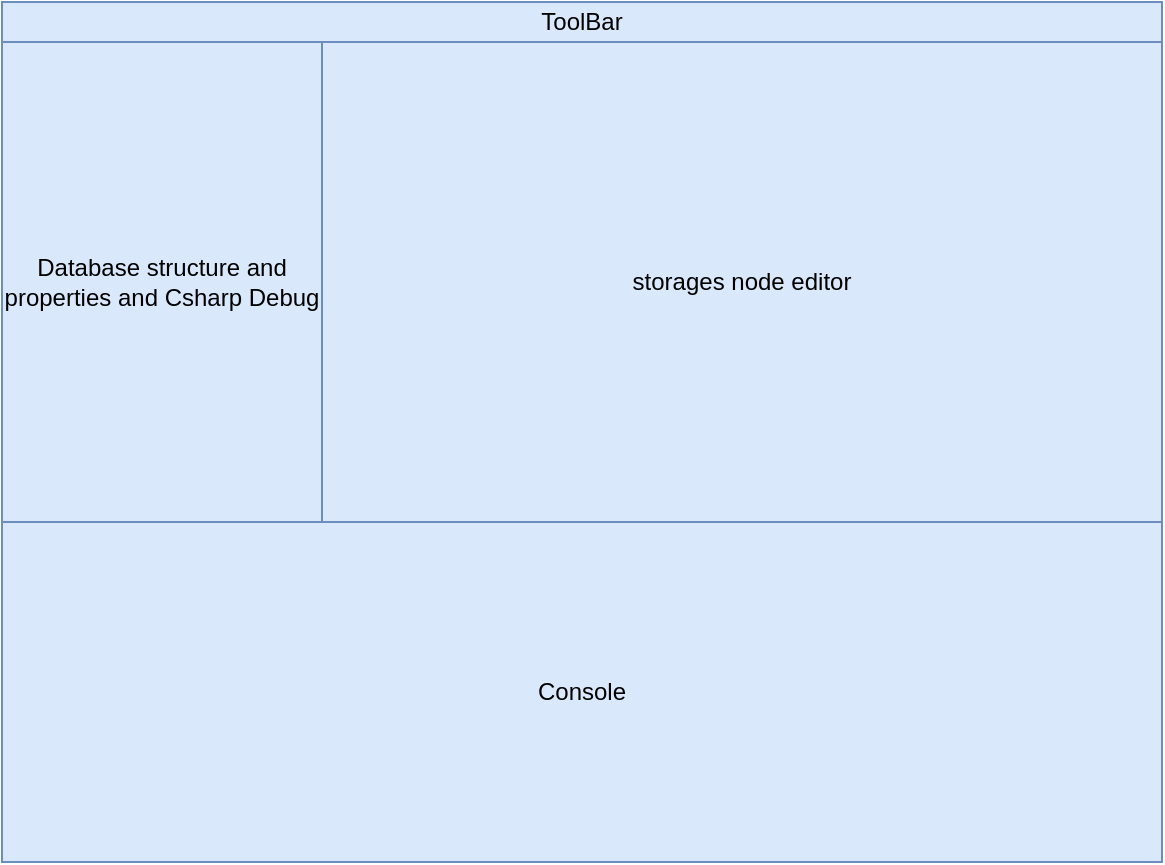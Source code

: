 <mxfile version="21.6.9" type="device">
  <diagram name="Página-1" id="UBFD0SjN2A1qQrp4fJak">
    <mxGraphModel dx="749" dy="516" grid="1" gridSize="10" guides="1" tooltips="1" connect="1" arrows="1" fold="1" page="1" pageScale="1" pageWidth="827" pageHeight="1169" math="0" shadow="0">
      <root>
        <mxCell id="0" />
        <mxCell id="1" parent="0" />
        <mxCell id="TTxvTrn5Re-5k9SzxUuJ-1" value="" style="rounded=0;whiteSpace=wrap;html=1;" vertex="1" parent="1">
          <mxGeometry x="160" y="80" width="580" height="430" as="geometry" />
        </mxCell>
        <mxCell id="TTxvTrn5Re-5k9SzxUuJ-2" value="Console" style="rounded=0;whiteSpace=wrap;html=1;fillColor=#dae8fc;strokeColor=#6c8ebf;" vertex="1" parent="1">
          <mxGeometry x="160" y="340" width="580" height="170" as="geometry" />
        </mxCell>
        <mxCell id="TTxvTrn5Re-5k9SzxUuJ-3" value="Database structure and properties and Csharp Debug" style="rounded=0;whiteSpace=wrap;html=1;fillColor=#dae8fc;strokeColor=#6c8ebf;" vertex="1" parent="1">
          <mxGeometry x="160" y="100" width="160" height="240" as="geometry" />
        </mxCell>
        <mxCell id="TTxvTrn5Re-5k9SzxUuJ-4" value="storages node editor" style="rounded=0;whiteSpace=wrap;html=1;fillColor=#dae8fc;strokeColor=#6c8ebf;" vertex="1" parent="1">
          <mxGeometry x="320" y="100" width="420" height="240" as="geometry" />
        </mxCell>
        <mxCell id="TTxvTrn5Re-5k9SzxUuJ-5" value="ToolBar" style="rounded=0;whiteSpace=wrap;html=1;fillColor=#dae8fc;strokeColor=#6c8ebf;" vertex="1" parent="1">
          <mxGeometry x="160" y="80" width="580" height="20" as="geometry" />
        </mxCell>
      </root>
    </mxGraphModel>
  </diagram>
</mxfile>
